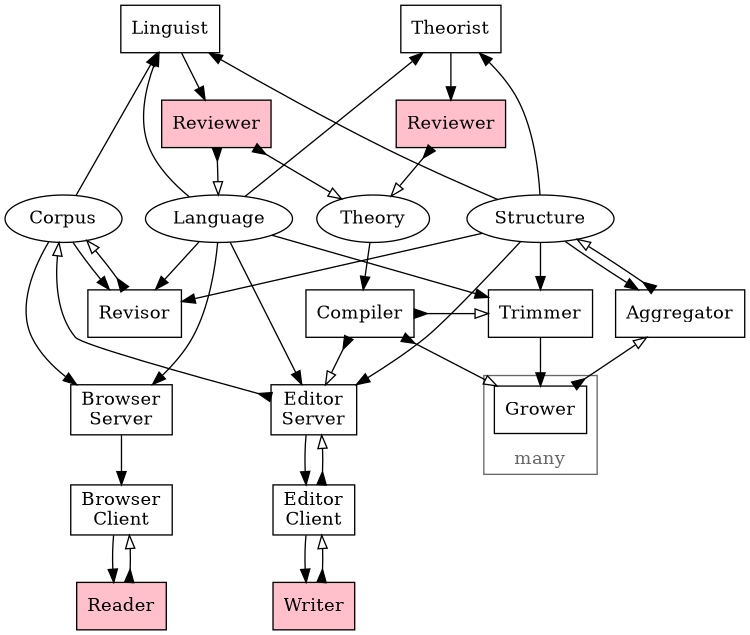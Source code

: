 digraph G {
	overlap=false;
	size="5,5";
	node [shape=box];


	//subgraph cluster_legend {
	//	rank="max";
	//	Human [style=filled, fillcolor=pink];
	//	TODO;
	//	Data [shape=ellipse];
	//}

	Theorist;
	Linguist;
	Revisor;
	{
		node [style=filled, fillcolor=pink];
		LanguageReviewer [label="Reviewer"];
		TheoryReviewer [label="Reviewer"];
	}
	{
		node [shape=ellipse];
		Language;
		Theory;
		Structure;
		Corpus;
	}
	EditorServer [label="Editor\nServer"];
	BrowserServer [label="Browser\nServer"];

	subgraph cluster_grower {
		Grower;

		color = "#666666";
		fontcolor = "#666666";
		label = "many";
		labelloc = "b";
	}

	subgraph cluster_writer {
		rank="max";
		EditorClient [label="Editor\nClient"];
		{
			rank="max";
			Writer [style=filled, fillcolor=pink];
		}

		color = "#666666";
		fontcolor = "#666666";
		label = "many";
		labelloc = "b";
	}

	subgraph cluster_reader {
		rank="max";
		BrowserClient [label="Browser\nClient"];
		{
			rank="max";
			Reader [style=filled, fillcolor=pink];
		}

		color = "#666666";
		fontcolor = "#666666";
		label = "many";
		labelloc = "b";
	}


	{ rank="min"; Theorist; Linguist; }
	{ rank="same"; LanguageReviewer; TheoryReviewer; }
	{ rank="same"; Language; Theory; Structure; Corpus; }
	{ rank="same"; Trimmer; Aggregator; Compiler; }
	{ rank="same"; EditorServer; BrowserServer; }
	{ rank="same"; EditorClient; BrowserClient; }
	{ rank="max"; Writer; Reader; }


	// Workflow: Compile
	edge [dir=forward arrowhead=normal]; // pull
	Theory -> Compiler;
	edge [dir=both arrowtail=inv arrowhead=empty]; // push
	Compiler -> Grower;
	Compiler -> Trimmer;
	Compiler -> EditorServer;

	// Workflow:  Grow
	edge [dir=forward arrowhead=normal]; // pull
	Structure -> Trimmer;
	Language -> Trimmer;
	Trimmer -> Grower;
	Structure -> Aggregator;
	edge [dir=both arrowtail=inv arrowhead=empty]; // push
	Grower -> Aggregator;
	Aggregator -> Structure;

	// Workflow:  Edit
	edge [dir=forward arrowhead=normal]; // pull
	Structure -> EditorServer;
	Language -> EditorServer;
	EditorServer -> EditorClient;
	EditorClient -> Writer;
	edge [dir=both arrowtail=inv arrowhead=empty]; // push
	Writer -> EditorClient;
	EditorClient -> EditorServer;
	EditorServer -> Corpus;

	// Workflow:  Browse
	edge [dir=forward arrowhead=normal]; // pull
	Corpus -> BrowserServer;
	Language -> BrowserServer;
	BrowserServer -> BrowserClient;
	BrowserClient -> Reader;
	edge [dir=both arrowtail=inv arrowhead=empty]; // push
	Reader -> BrowserClient;

	// Workflow:  LearnLanguage
	edge [dir=forward arrowhead=normal]; // pull
	Corpus -> Linguist;
	Structure -> Linguist;
	Language -> Linguist;
	Linguist -> LanguageReviewer;
	edge [dir=both arrowtail=inv arrowhead=empty]; // push
	LanguageReviewer -> Language;
	LanguageReviewer -> Theory;

	// Workflow:  ReviseCorpus
	edge [dir=forward arrowhead=normal]; // pull
	Corpus -> Revisor;
	Language -> Revisor;
	Structure -> Revisor;
	edge [dir=both arrowtail=inv arrowhead=empty]; // push
	Revisor -> Corpus;

	// Workflow:  Theorize
	edge [dir=forward arrowhead=normal]; // pull
	Structure -> Theorist;
	Language ->  Theorist;
	Theorist -> TheoryReviewer;
	edge [dir=both arrowtail=inv arrowhead=empty]; // push
	TheoryReviewer -> Theory;
}
